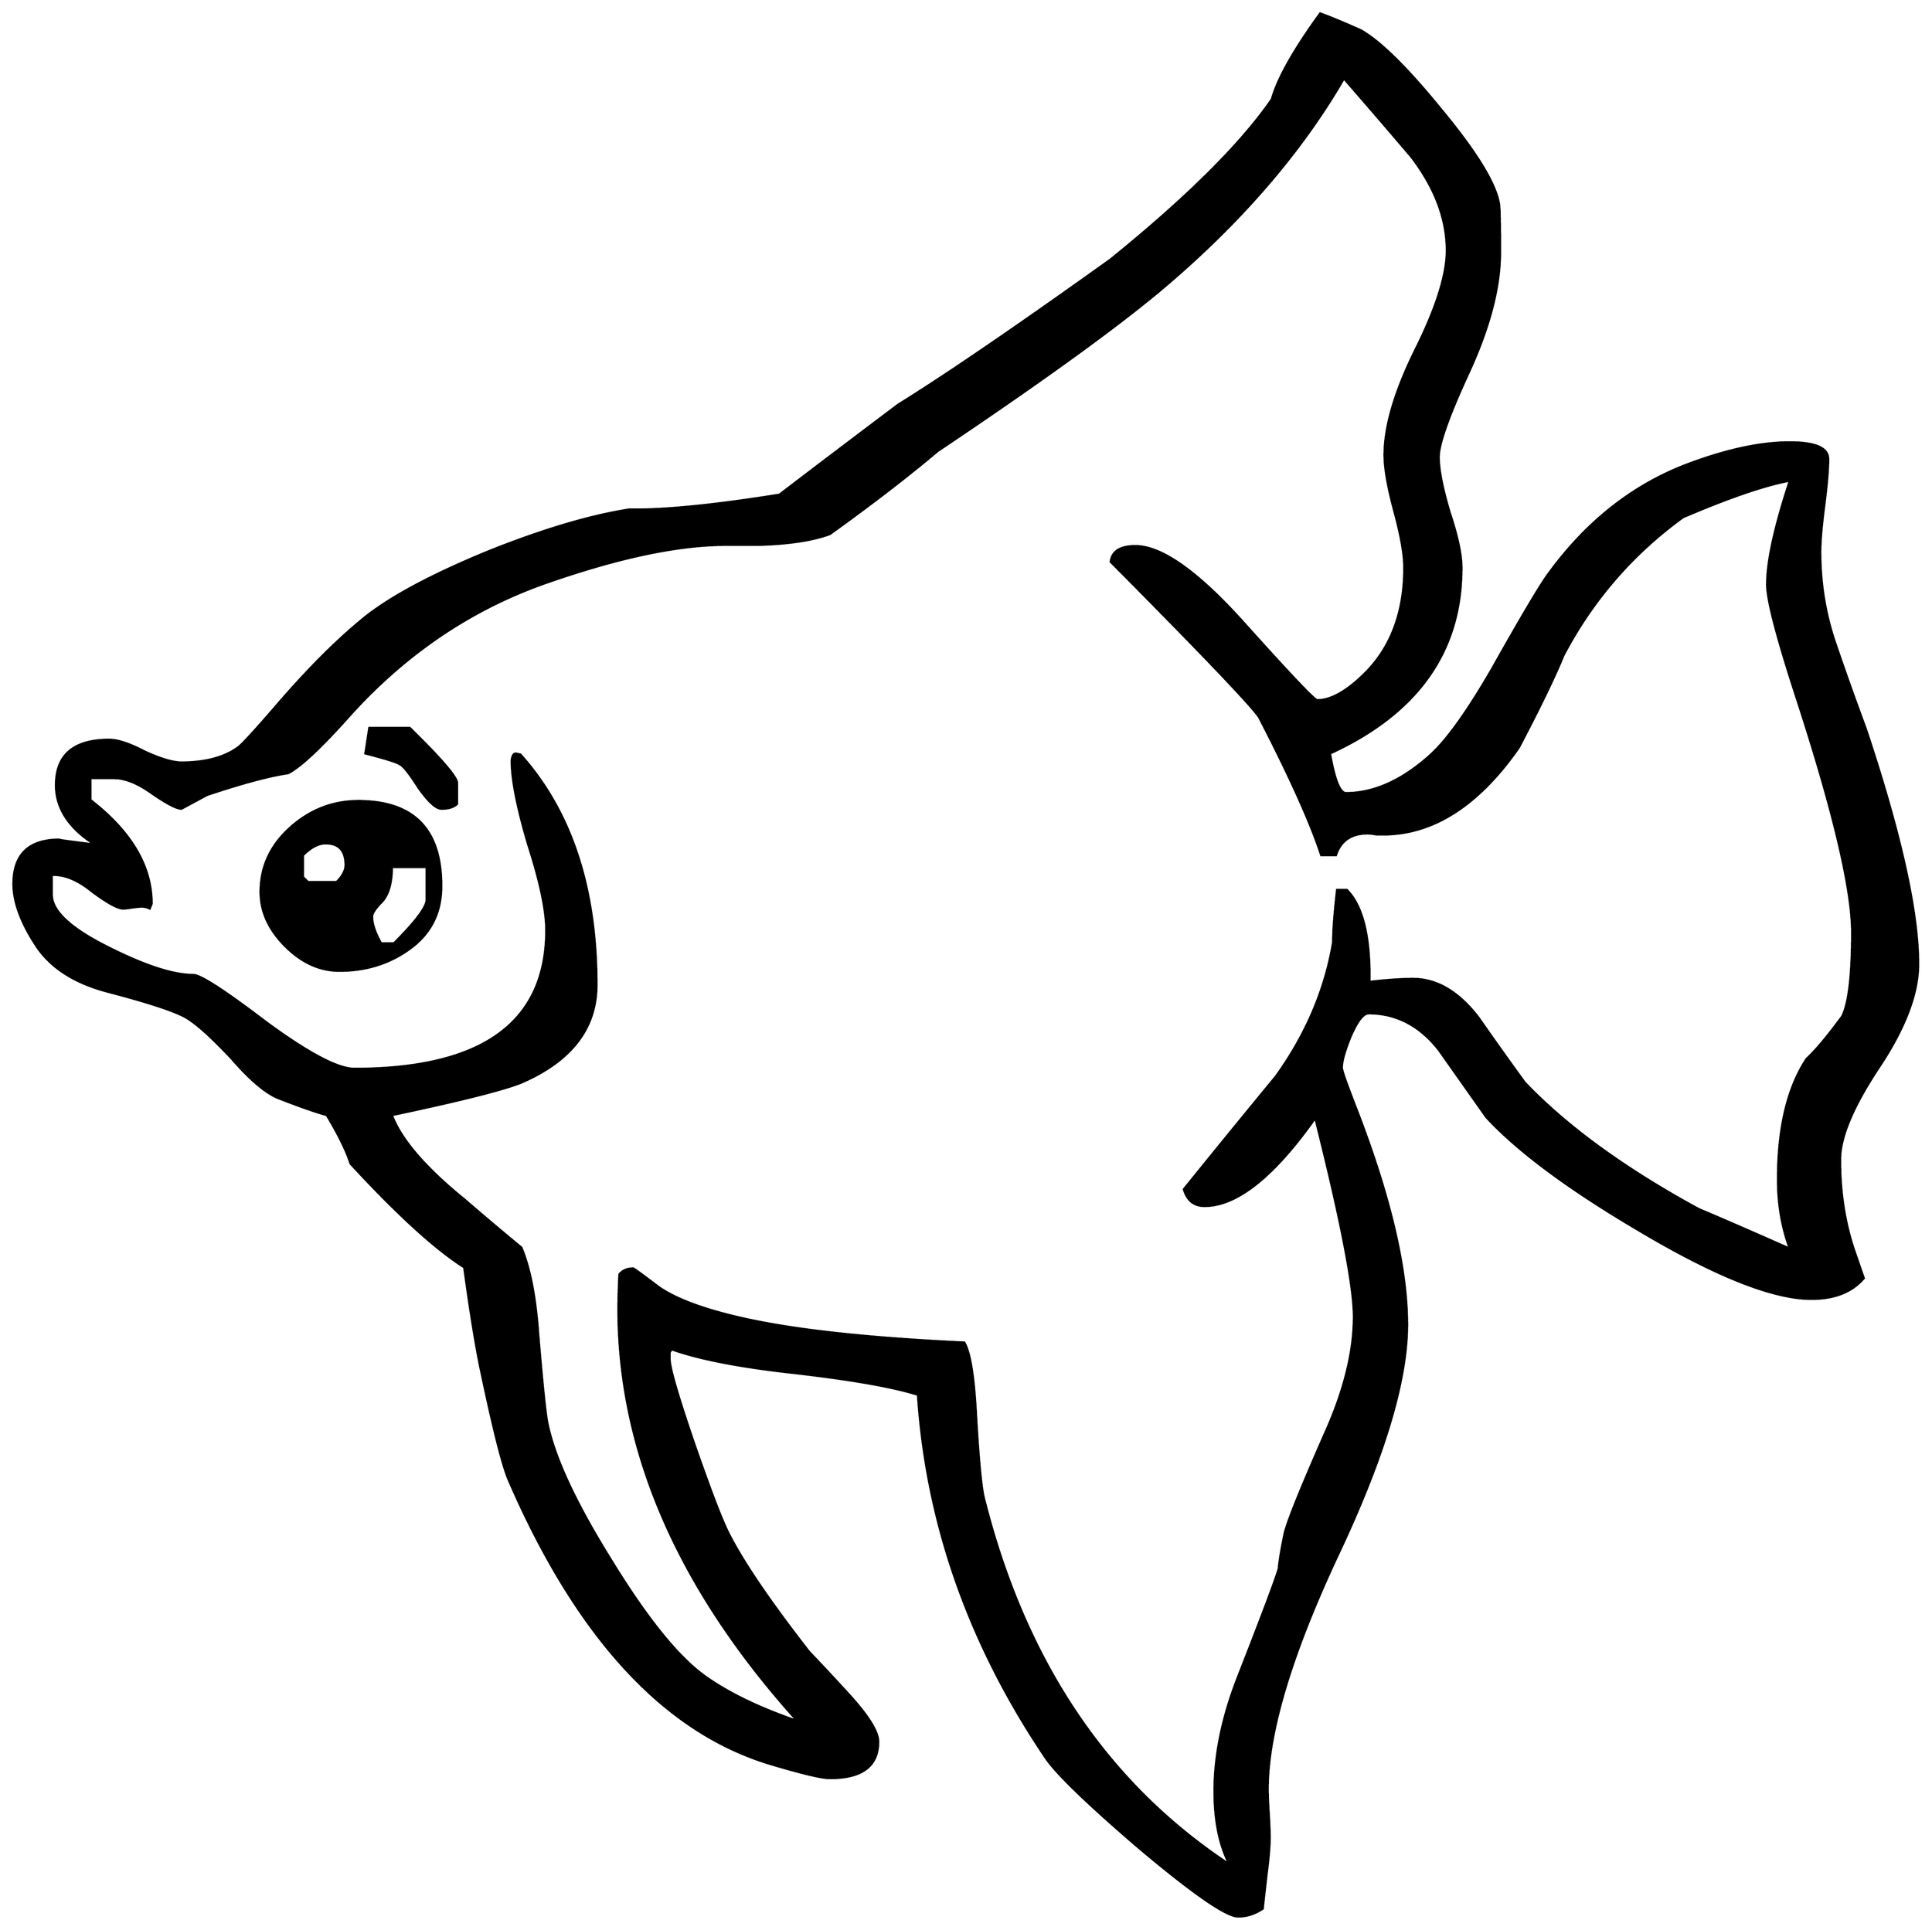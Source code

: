 


\begin{tikzpicture}[y=0.80pt, x=0.80pt, yscale=-1.0, xscale=1.0, inner sep=0pt, outer sep=0pt]
\begin{scope}[shift={(100.0,1708.0)},nonzero rule]
  \path[draw=.,fill=.,line width=1.600pt] (2009.0,-585.0) ..
    controls (2009.0,-555.0) and (1995.667,-520.0) ..
    (1969.0,-480.0) .. controls (1943.0,-440.667) and
    (1930.0,-409.667) .. (1930.0,-387.0) .. controls
    (1930.0,-353.0) and (1935.0,-321.667) .. (1945.0,-293.0) --
    (1954.0,-267.0) .. controls (1942.0,-253.0) and
    (1924.333,-246.0) .. (1901.0,-246.0) .. controls
    (1862.333,-246.0) and (1804.333,-269.0) .. (1727.0,-315.0) ..
    controls (1655.667,-357.0) and (1604.0,-395.333) ..
    (1572.0,-430.0) .. controls (1556.0,-452.667) and
    (1540.0,-475.333) .. (1524.0,-498.0) .. controls
    (1504.667,-522.667) and (1481.0,-535.0) .. (1453.0,-535.0) ..
    controls (1447.667,-535.0) and (1441.667,-527.333) ..
    (1435.0,-512.0) .. controls (1429.0,-497.333) and
    (1426.0,-486.667) .. (1426.0,-480.0) .. controls
    (1426.0,-477.333) and (1430.667,-464.0) .. (1440.0,-440.0) ..
    controls (1474.667,-350.667) and (1492.0,-277.333) ..
    (1492.0,-220.0) .. controls (1492.0,-163.333) and
    (1468.333,-85.0) .. (1421.0,15.0) .. controls (1374.333,115.0)
    and (1351.0,193.333) .. (1351.0,250.0) .. controls
    (1351.0,255.333) and (1351.333,263.333) .. (1352.0,274.0) ..
    controls (1352.667,285.333) and (1353.0,293.667) .. (1353.0,299.0)
    .. controls (1353.0,307.667) and (1352.0,319.667) ..
    (1350.0,335.0) .. controls (1348.0,352.333) and (1346.667,364.333)
    .. (1346.0,371.0) .. controls (1338.0,376.333) and
    (1329.667,379.0) .. (1321.0,379.0) .. controls (1309.0,379.0)
    and (1275.333,355.667) .. (1220.0,309.0) .. controls
    (1168.0,264.333) and (1136.667,234.0) .. (1126.0,218.0) ..
    controls (1048.667,103.333) and (1005.667,-19.0) .. (997.0,-149.0)
    .. controls (971.667,-157.0) and (930.0,-164.333) ..
    (872.0,-171.0) .. controls (817.333,-177.0) and (776.0,-185.0)
    .. (748.0,-195.0) -- (746.0,-192.0) -- (746.0,-185.0) ..
    controls (746.0,-176.333) and (754.333,-147.667) .. (771.0,-99.0)
    .. controls (787.0,-53.0) and (798.333,-23.333) .. (805.0,-10.0)
    .. controls (819.667,19.333) and (847.0,59.667) .. (887.0,111.0)
    .. controls (901.0,125.667) and (914.667,140.333) .. (928.0,155.0)
    .. controls (947.333,176.333) and (957.0,192.0) .. (957.0,202.0)
    .. controls (957.0,226.667) and (940.667,239.0) .. (908.0,239.0)
    .. controls (900.0,239.0) and (880.333,234.333) .. (849.0,225.0)
    .. controls (741.0,193.0) and (652.333,97.0) .. (583.0,-63.0)
    .. controls (577.0,-77.0) and (568.0,-112.333) ..
    (556.0,-169.0) .. controls (550.667,-193.0) and (544.667,-229.333)
    .. (538.0,-278.0) .. controls (508.667,-296.667) and
    (470.333,-331.667) .. (423.0,-383.0) .. controls (419.0,-395.667)
    and (411.0,-412.0) .. (399.0,-432.0) .. controls
    (387.0,-435.333) and (370.0,-441.333) .. (348.0,-450.0) ..
    controls (335.333,-456.0) and (320.333,-469.0) .. (303.0,-489.0)
    .. controls (283.667,-509.667) and (268.667,-523.333) ..
    (258.0,-530.0) .. controls (247.333,-536.667) and (220.333,-545.667)
    .. (177.0,-557.0) .. controls (144.333,-565.667) and
    (120.667,-580.667) .. (106.0,-602.0) .. controls (90.0,-626.0)
    and (82.0,-647.333) .. (82.0,-666.0) .. controls (82.0,-696.0)
    and (97.667,-711.0) .. (129.0,-711.0) .. controls
    (125.0,-711.0) and (136.667,-709.333) .. (164.0,-706.0) ..
    controls (138.0,-722.667) and (125.0,-742.667) .. (125.0,-766.0)
    .. controls (125.0,-796.667) and (143.0,-812.0) ..
    (179.0,-812.0) .. controls (187.667,-812.0) and (199.667,-808.0)
    .. (215.0,-800.0) .. controls (231.0,-792.667) and
    (243.333,-789.0) .. (252.0,-789.0) .. controls (276.0,-789.0)
    and (295.0,-794.0) .. (309.0,-804.0) .. controls
    (313.0,-806.667) and (327.333,-822.333) .. (352.0,-851.0) ..
    controls (383.333,-887.0) and (412.333,-915.667) .. (439.0,-937.0)
    .. controls (466.333,-958.333) and (508.667,-980.667) ..
    (566.0,-1004.0) .. controls (620.0,-1025.333) and
    (666.333,-1039.0) .. (705.0,-1045.0) .. controls
    (739.667,-1044.333) and (790.333,-1049.333) .. (857.0,-1060.0) ..
    controls (888.333,-1084.0) and (928.333,-1114.333) ..
    (977.0,-1151.0) .. controls (1026.333,-1181.667) and
    (1098.0,-1230.667) .. (1192.0,-1298.0) .. controls
    (1269.333,-1360.667) and (1323.667,-1414.667) .. (1355.0,-1460.0) ..
    controls (1361.0,-1481.333) and (1377.333,-1510.333) ..
    (1404.0,-1547.0) .. controls (1413.333,-1543.667) and
    (1427.0,-1538.0) .. (1445.0,-1530.0) .. controls
    (1465.0,-1518.667) and (1492.333,-1491.667) .. (1527.0,-1449.0) ..
    controls (1562.333,-1406.333) and (1581.667,-1374.667) ..
    (1585.0,-1354.0) .. controls (1585.667,-1350.0) and
    (1586.0,-1333.667) .. (1586.0,-1305.0) .. controls
    (1586.0,-1270.333) and (1575.667,-1230.333) .. (1555.0,-1185.0) ..
    controls (1534.333,-1140.333) and (1524.0,-1111.333) ..
    (1524.0,-1098.0) .. controls (1524.0,-1085.333) and
    (1527.667,-1066.667) .. (1535.0,-1042.0) .. controls
    (1543.0,-1018.0) and (1547.0,-999.333) .. (1547.0,-986.0) ..
    controls (1547.0,-901.333) and (1502.667,-838.667) ..
    (1414.0,-798.0) .. controls (1418.667,-771.333) and
    (1424.0,-758.0) .. (1430.0,-758.0) .. controls
    (1458.667,-758.0) and (1487.333,-771.0) .. (1516.0,-797.0) ..
    controls (1532.667,-812.333) and (1553.333,-841.333) ..
    (1578.0,-884.0) .. controls (1608.0,-937.333) and
    (1627.0,-969.333) .. (1635.0,-980.0) .. controls
    (1674.333,-1034.0) and (1722.333,-1071.333) .. (1779.0,-1092.0) ..
    controls (1817.0,-1106.0) and (1850.333,-1113.0) ..
    (1879.0,-1113.0) .. controls (1905.0,-1113.0) and
    (1918.0,-1107.333) .. (1918.0,-1096.0) .. controls
    (1918.0,-1085.333) and (1916.667,-1069.667) .. (1914.0,-1049.0) ..
    controls (1911.333,-1028.333) and (1910.0,-1012.667) ..
    (1910.0,-1002.0) .. controls (1910.0,-970.0) and
    (1915.0,-939.333) .. (1925.0,-910.0) .. controls
    (1935.0,-880.667) and (1945.333,-851.667) .. (1956.0,-823.0) ..
    controls (1991.333,-717.0) and (2009.0,-637.667) ..
    (2009.0,-585.0) -- cycle(1942.0,-617.0) .. controls
    (1942.0,-660.333) and (1923.333,-739.333) .. (1886.0,-854.0) ..
    controls (1866.0,-915.333) and (1856.0,-953.667) ..
    (1856.0,-969.0) .. controls (1856.0,-992.333) and
    (1863.667,-1027.333) .. (1879.0,-1074.0) .. controls
    (1853.667,-1069.333) and (1817.667,-1057.0) .. (1771.0,-1037.0) ..
    controls (1719.667,-999.667) and (1679.333,-953.0) ..
    (1650.0,-897.0) .. controls (1641.333,-875.667) and
    (1626.333,-844.667) .. (1605.0,-804.0) .. controls
    (1565.0,-746.667) and (1520.333,-717.333) .. (1471.0,-716.0) ..
    controls (1469.0,-716.0) and (1465.667,-716.0) ..
    (1461.0,-716.0) .. controls (1457.0,-716.667) and
    (1454.0,-717.0) .. (1452.0,-717.0) .. controls
    (1435.333,-717.0) and (1424.667,-709.667) .. (1420.0,-695.0) --
    (1405.0,-695.0) .. controls (1394.333,-727.667) and
    (1373.333,-774.333) .. (1342.0,-835.0) .. controls
    (1332.667,-848.333) and (1282.667,-900.667) .. (1192.0,-992.0) ..
    controls (1193.333,-1002.667) and (1201.667,-1008.0) ..
    (1217.0,-1008.0) .. controls (1243.667,-1008.0) and
    (1280.333,-982.0) .. (1327.0,-930.0) .. controls
    (1373.667,-878.0) and (1398.333,-852.0) .. (1401.0,-852.0) ..
    controls (1414.333,-852.0) and (1429.667,-860.333) ..
    (1447.0,-877.0) .. controls (1475.0,-903.667) and
    (1489.0,-940.0) .. (1489.0,-986.0) .. controls
    (1489.0,-999.333) and (1485.667,-1018.333) .. (1479.0,-1043.0) ..
    controls (1472.333,-1067.667) and (1469.0,-1086.667) ..
    (1469.0,-1100.0) .. controls (1469.0,-1128.667) and
    (1479.333,-1164.0) .. (1500.0,-1206.0) .. controls
    (1521.333,-1248.667) and (1532.0,-1282.333) .. (1532.0,-1307.0) ..
    controls (1532.0,-1339.0) and (1520.0,-1370.667) ..
    (1496.0,-1402.0) .. controls (1473.333,-1428.667) and
    (1450.667,-1455.0) .. (1428.0,-1481.0) .. controls
    (1384.667,-1406.333) and (1323.667,-1335.667) .. (1245.0,-1269.0) ..
    controls (1198.333,-1229.667) and (1122.333,-1174.667) ..
    (1017.0,-1104.0) .. controls (987.0,-1078.667) and
    (950.667,-1050.667) .. (908.0,-1020.0) .. controls
    (890.0,-1013.333) and (865.0,-1009.667) .. (833.0,-1009.0) --
    (802.0,-1009.0) .. controls (754.667,-1009.0) and
    (694.667,-996.333) .. (622.0,-971.0) .. controls (545.333,-944.333)
    and (478.333,-899.0) .. (421.0,-835.0) .. controls
    (393.0,-803.667) and (372.667,-784.667) .. (360.0,-778.0) ..
    controls (341.333,-775.333) and (314.0,-768.0) .. (278.0,-756.0)
    .. controls (260.667,-746.667) and (252.0,-742.0) ..
    (252.0,-742.0) .. controls (247.333,-742.0) and (237.667,-747.0)
    .. (223.0,-757.0) .. controls (208.333,-767.667) and
    (195.333,-773.0) .. (184.0,-773.0) -- (160.0,-773.0) --
    (160.0,-751.0) .. controls (201.333,-719.0) and (222.0,-684.0)
    .. (222.0,-646.0) -- (220.0,-641.0) .. controls
    (217.333,-642.333) and (214.667,-643.0) .. (212.0,-643.0) ..
    controls (210.0,-643.0) and (206.667,-642.667) .. (202.0,-642.0)
    .. controls (198.0,-641.333) and (195.0,-641.0) ..
    (193.0,-641.0) .. controls (187.667,-641.0) and (177.333,-646.667)
    .. (162.0,-658.0) .. controls (147.333,-670.0) and
    (133.667,-675.667) .. (121.0,-675.0) -- (121.0,-655.0) ..
    controls (121.0,-638.333) and (140.667,-620.333) .. (180.0,-601.0)
    .. controls (216.0,-583.0) and (244.0,-574.0) ..
    (264.0,-574.0) .. controls (271.333,-574.0) and (296.0,-558.0)
    .. (338.0,-526.0) .. controls (380.667,-494.667) and
    (410.333,-479.0) .. (427.0,-479.0) .. controls (556.333,-479.0)
    and (621.0,-525.667) .. (621.0,-619.0) .. controls
    (621.0,-639.0) and (615.0,-667.667) .. (603.0,-705.0) ..
    controls (591.667,-743.0) and (586.0,-771.667) .. (586.0,-791.0)
    .. controls (586.667,-795.667) and (588.0,-798.0) ..
    (590.0,-798.0) .. controls (590.667,-798.0) and (592.333,-797.667)
    .. (595.0,-797.0) .. controls (646.333,-739.667) and
    (672.0,-662.0) .. (672.0,-564.0) .. controls (672.0,-520.0)
    and (646.667,-487.0) .. (596.0,-465.0) .. controls
    (578.0,-457.667) and (534.333,-446.667) .. (465.0,-432.0) ..
    controls (474.333,-407.333) and (498.667,-379.0) .. (538.0,-347.0)
    .. controls (557.333,-330.333) and (576.667,-314.0) ..
    (596.0,-298.0) .. controls (604.667,-277.333) and (610.333,-248.333)
    .. (613.0,-211.0) .. controls (617.0,-163.0) and
    (620.0,-133.333) .. (622.0,-122.0) .. controls (628.667,-87.333)
    and (650.0,-41.0) .. (686.0,17.0) .. controls (722.667,77.0)
    and (754.667,116.667) .. (782.0,136.0) .. controls (805.333,152.667)
    and (836.333,167.667) .. (875.0,181.0) .. controls (754.333,47.0)
    and (694.0,-92.0) .. (694.0,-236.0) .. controls
    (694.0,-244.667) and (694.333,-256.333) .. (695.0,-271.0) ..
    controls (698.333,-275.0) and (703.0,-277.0) .. (709.0,-277.0)
    .. controls (709.667,-277.0) and (718.333,-270.667) ..
    (735.0,-258.0) .. controls (752.333,-246.0) and (780.0,-235.667)
    .. (818.0,-227.0) .. controls (870.0,-215.0) and
    (945.333,-206.667) .. (1044.0,-202.0) .. controls
    (1050.0,-192.0) and (1054.0,-167.0) .. (1056.0,-127.0) ..
    controls (1058.667,-81.667) and (1061.333,-54.0) .. (1064.0,-44.0)
    .. controls (1105.333,120.667) and (1188.0,244.0) ..
    (1312.0,326.0) .. controls (1302.0,306.667) and (1297.0,282.0)
    .. (1297.0,252.0) .. controls (1297.0,215.333) and
    (1305.0,176.667) .. (1321.0,136.0) .. controls (1345.0,74.667)
    and (1358.667,38.333) .. (1362.0,27.0) .. controls (1362.667,19.0)
    and (1364.667,7.0) .. (1368.0,-9.0) .. controls (1371.333,-22.333)
    and (1385.667,-57.667) .. (1411.0,-115.0) .. controls
    (1429.0,-156.333) and (1438.0,-194.0) .. (1438.0,-228.0) ..
    controls (1438.0,-258.667) and (1425.0,-325.667) ..
    (1399.0,-429.0) .. controls (1357.0,-369.667) and
    (1319.667,-340.0) .. (1287.0,-340.0) .. controls
    (1276.333,-340.0) and (1269.333,-345.667) .. (1266.0,-357.0) ..
    controls (1296.667,-395.0) and (1327.667,-433.0) ..
    (1359.0,-471.0) .. controls (1389.667,-513.667) and
    (1409.0,-559.0) .. (1417.0,-607.0) .. controls
    (1417.0,-619.0) and (1418.333,-636.667) .. (1421.0,-660.0) --
    (1431.0,-660.0) .. controls (1447.0,-644.0) and
    (1454.667,-613.0) .. (1454.0,-567.0) .. controls
    (1471.333,-569.0) and (1486.0,-570.0) .. (1498.0,-570.0) ..
    controls (1522.0,-570.0) and (1544.0,-557.0) ..
    (1564.0,-531.0) .. controls (1579.333,-509.0) and
    (1595.0,-487.0) .. (1611.0,-465.0) .. controls
    (1653.667,-420.333) and (1712.333,-377.667) .. (1787.0,-337.0) ..
    controls (1807.667,-328.333) and (1838.333,-315.0) ..
    (1879.0,-297.0) .. controls (1871.0,-318.333) and
    (1867.0,-341.667) .. (1867.0,-367.0) .. controls
    (1867.0,-419.0) and (1876.667,-459.667) .. (1896.0,-489.0) ..
    controls (1905.333,-497.667) and (1917.333,-512.0) ..
    (1932.0,-532.0) .. controls (1938.667,-545.333) and
    (1942.0,-573.667) .. (1942.0,-617.0) -- cycle(531.0,-747.0) ..
    controls (527.667,-743.667) and (522.333,-742.0) .. (515.0,-742.0)
    .. controls (509.667,-742.0) and (502.0,-749.0) ..
    (492.0,-763.0) .. controls (482.667,-777.667) and (476.333,-785.667)
    .. (473.0,-787.0) .. controls (470.333,-789.0) and
    (458.667,-792.667) .. (438.0,-798.0) -- (442.0,-824.0) --
    (483.0,-824.0) .. controls (515.0,-792.667) and (531.0,-774.0)
    .. (531.0,-768.0) -- (531.0,-747.0) -- cycle(515.0,-664.0)
    .. controls (515.0,-637.333) and (504.667,-616.333) ..
    (484.0,-601.0) .. controls (463.333,-585.667) and (439.333,-578.0)
    .. (412.0,-578.0) .. controls (392.0,-578.0) and
    (373.667,-586.333) .. (357.0,-603.0) .. controls (340.333,-619.667)
    and (332.0,-638.0) .. (332.0,-658.0) .. controls
    (332.0,-683.333) and (342.0,-705.0) .. (362.0,-723.0) ..
    controls (382.0,-741.0) and (405.0,-750.0) .. (431.0,-750.0)
    .. controls (487.0,-750.0) and (515.0,-721.333) ..
    (515.0,-664.0) -- cycle(500.0,-650.0) -- (500.0,-683.0) --
    (465.0,-683.0) .. controls (465.0,-667.0) and (461.667,-655.333)
    .. (455.0,-648.0) .. controls (448.333,-641.333) and
    (445.0,-636.333) .. (445.0,-633.0) .. controls (445.0,-625.667)
    and (448.0,-616.667) .. (454.0,-606.0) -- (467.0,-606.0) ..
    controls (489.0,-628.0) and (500.0,-642.667) .. (500.0,-650.0)
    -- cycle(418.0,-685.0) .. controls (418.0,-699.667) and
    (411.333,-707.0) .. (398.0,-707.0) .. controls (390.667,-707.0)
    and (383.0,-703.0) .. (375.0,-695.0) -- (375.0,-673.0) --
    (380.0,-668.0) -- (409.0,-668.0) .. controls (415.0,-674.0)
    and (418.0,-679.667) .. (418.0,-685.0) -- cycle;
\end{scope}

\end{tikzpicture}

